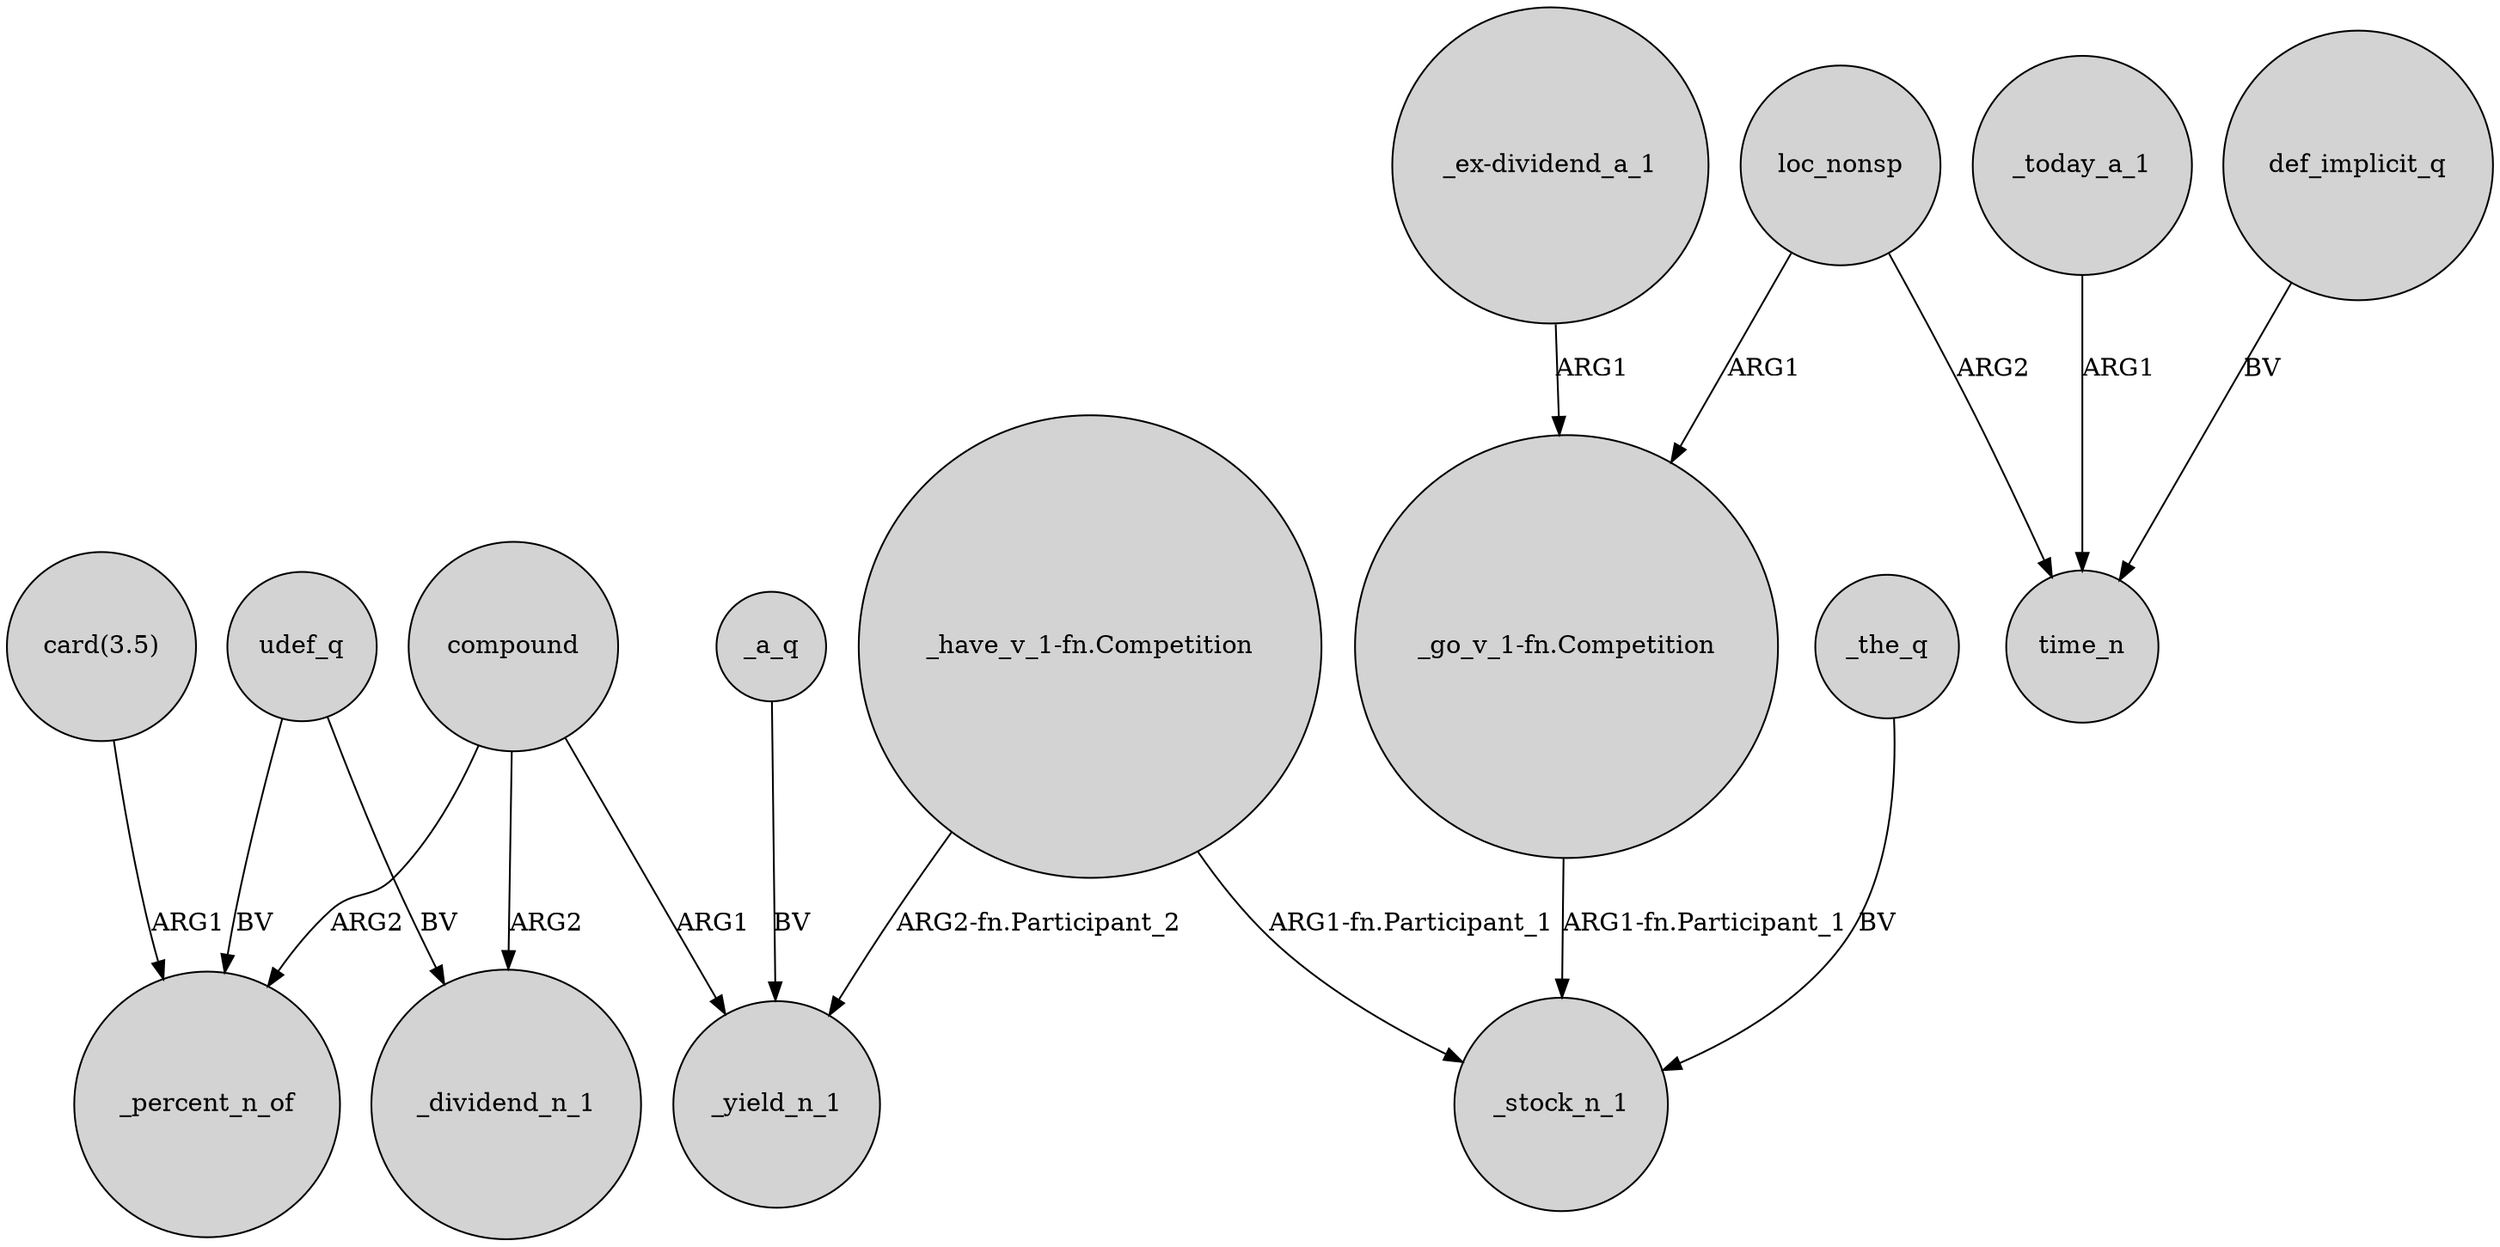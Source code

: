 digraph {
	node [shape=circle style=filled]
	udef_q -> _dividend_n_1 [label=BV]
	udef_q -> _percent_n_of [label=BV]
	_today_a_1 -> time_n [label=ARG1]
	loc_nonsp -> "_go_v_1-fn.Competition" [label=ARG1]
	loc_nonsp -> time_n [label=ARG2]
	"_ex-dividend_a_1" -> "_go_v_1-fn.Competition" [label=ARG1]
	_the_q -> _stock_n_1 [label=BV]
	compound -> _percent_n_of [label=ARG2]
	def_implicit_q -> time_n [label=BV]
	"_have_v_1-fn.Competition" -> _yield_n_1 [label="ARG2-fn.Participant_2"]
	_a_q -> _yield_n_1 [label=BV]
	"card(3.5)" -> _percent_n_of [label=ARG1]
	compound -> _yield_n_1 [label=ARG1]
	"_go_v_1-fn.Competition" -> _stock_n_1 [label="ARG1-fn.Participant_1"]
	compound -> _dividend_n_1 [label=ARG2]
	"_have_v_1-fn.Competition" -> _stock_n_1 [label="ARG1-fn.Participant_1"]
}
